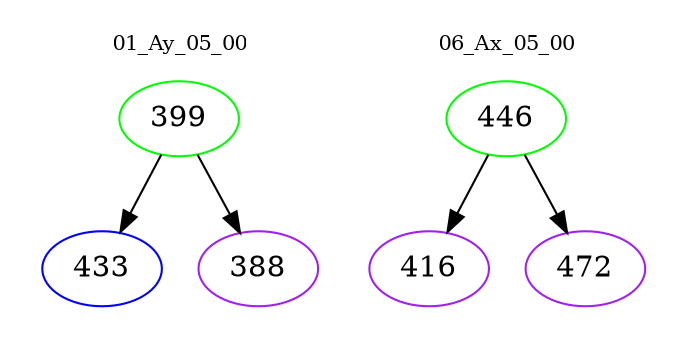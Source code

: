 digraph{
subgraph cluster_0 {
color = white
label = "01_Ay_05_00";
fontsize=10;
T0_399 [label="399", color="green"]
T0_399 -> T0_433 [color="black"]
T0_433 [label="433", color="blue"]
T0_399 -> T0_388 [color="black"]
T0_388 [label="388", color="purple"]
}
subgraph cluster_1 {
color = white
label = "06_Ax_05_00";
fontsize=10;
T1_446 [label="446", color="green"]
T1_446 -> T1_416 [color="black"]
T1_416 [label="416", color="purple"]
T1_446 -> T1_472 [color="black"]
T1_472 [label="472", color="purple"]
}
}
